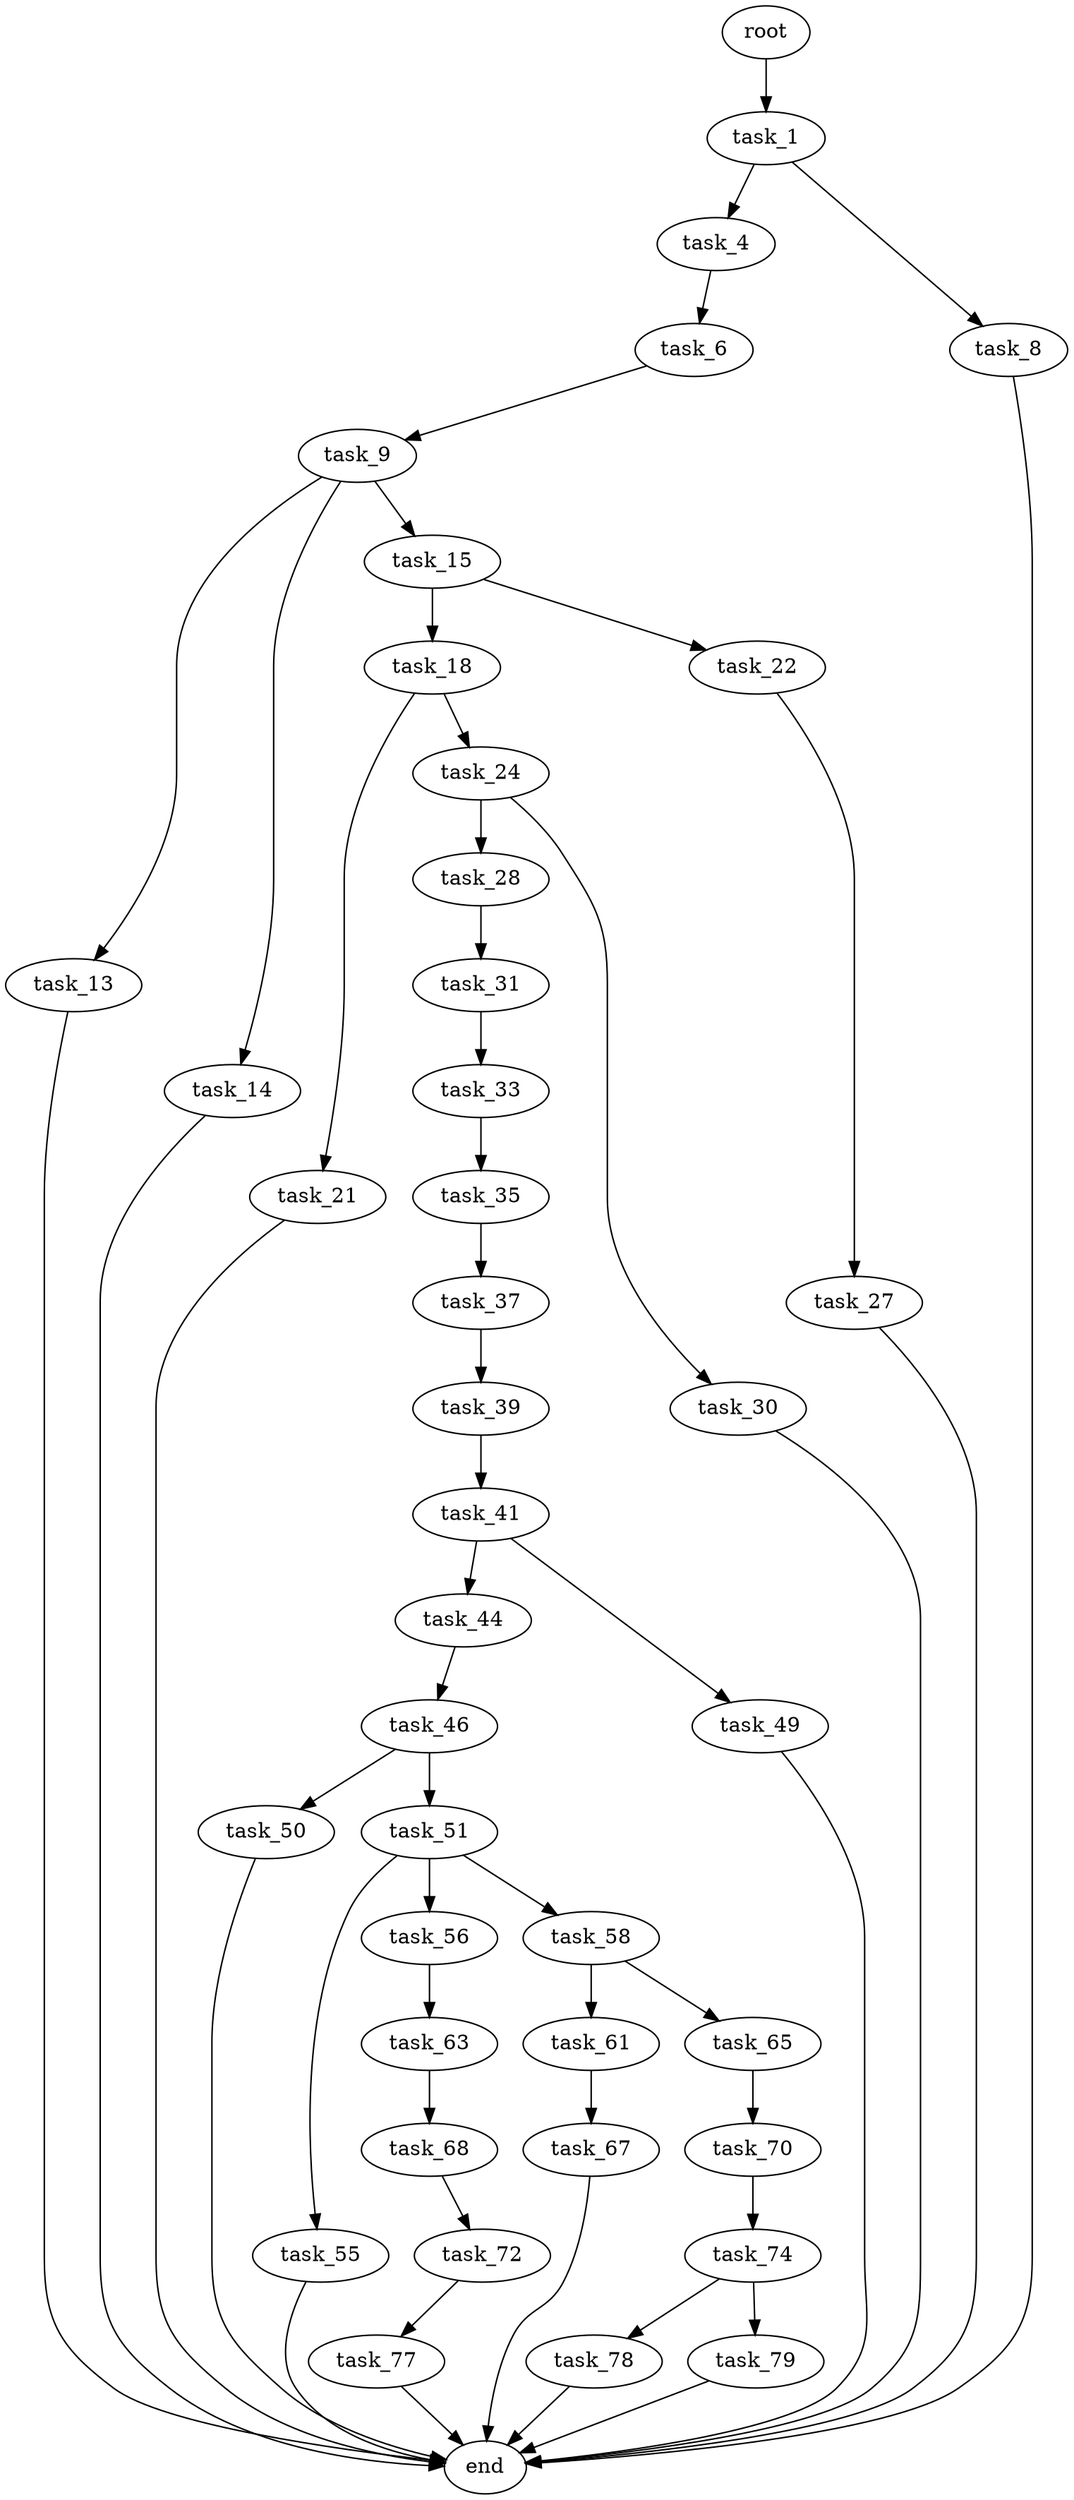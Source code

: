 digraph G {
  root [size="0.000000"];
  task_1 [size="13131555205.000000"];
  task_4 [size="1325821945490.000000"];
  task_6 [size="1073741824000.000000"];
  task_8 [size="1073741824000.000000"];
  task_9 [size="21106817049.000000"];
  task_13 [size="7264463699.000000"];
  task_14 [size="30184218890.000000"];
  task_15 [size="782757789696.000000"];
  task_18 [size="1073741824000.000000"];
  task_21 [size="368293445632.000000"];
  task_22 [size="4198542459.000000"];
  task_24 [size="549755813888.000000"];
  task_27 [size="2863331514.000000"];
  task_28 [size="186845913692.000000"];
  task_30 [size="12262121078.000000"];
  task_31 [size="134217728000.000000"];
  task_33 [size="249041591514.000000"];
  task_35 [size="15245731846.000000"];
  task_37 [size="95741803877.000000"];
  task_39 [size="262691380105.000000"];
  task_41 [size="326663452985.000000"];
  task_44 [size="851301278856.000000"];
  task_46 [size="231928233984.000000"];
  task_49 [size="1073741824000.000000"];
  task_50 [size="717549737.000000"];
  task_51 [size="17341527524.000000"];
  task_55 [size="11958911421.000000"];
  task_56 [size="146024559876.000000"];
  task_58 [size="3440851411.000000"];
  task_61 [size="231928233984.000000"];
  task_63 [size="11081715467.000000"];
  task_65 [size="172324233424.000000"];
  task_67 [size="8228259371.000000"];
  task_68 [size="271753309226.000000"];
  task_70 [size="478355153140.000000"];
  task_72 [size="782757789696.000000"];
  task_74 [size="123064693270.000000"];
  task_77 [size="2357776685.000000"];
  task_78 [size="340838666094.000000"];
  task_79 [size="33270205021.000000"];
  end [size="0.000000"];

  root -> task_1 [size="1.000000"];
  task_1 -> task_4 [size="301989888.000000"];
  task_1 -> task_8 [size="301989888.000000"];
  task_4 -> task_6 [size="838860800.000000"];
  task_6 -> task_9 [size="838860800.000000"];
  task_8 -> end [size="1.000000"];
  task_9 -> task_13 [size="536870912.000000"];
  task_9 -> task_14 [size="536870912.000000"];
  task_9 -> task_15 [size="536870912.000000"];
  task_13 -> end [size="1.000000"];
  task_14 -> end [size="1.000000"];
  task_15 -> task_18 [size="679477248.000000"];
  task_15 -> task_22 [size="679477248.000000"];
  task_18 -> task_21 [size="838860800.000000"];
  task_18 -> task_24 [size="838860800.000000"];
  task_21 -> end [size="1.000000"];
  task_22 -> task_27 [size="75497472.000000"];
  task_24 -> task_28 [size="536870912.000000"];
  task_24 -> task_30 [size="536870912.000000"];
  task_27 -> end [size="1.000000"];
  task_28 -> task_31 [size="411041792.000000"];
  task_30 -> end [size="1.000000"];
  task_31 -> task_33 [size="209715200.000000"];
  task_33 -> task_35 [size="209715200.000000"];
  task_35 -> task_37 [size="536870912.000000"];
  task_37 -> task_39 [size="134217728.000000"];
  task_39 -> task_41 [size="411041792.000000"];
  task_41 -> task_44 [size="679477248.000000"];
  task_41 -> task_49 [size="679477248.000000"];
  task_44 -> task_46 [size="838860800.000000"];
  task_46 -> task_50 [size="301989888.000000"];
  task_46 -> task_51 [size="301989888.000000"];
  task_49 -> end [size="1.000000"];
  task_50 -> end [size="1.000000"];
  task_51 -> task_55 [size="536870912.000000"];
  task_51 -> task_56 [size="536870912.000000"];
  task_51 -> task_58 [size="536870912.000000"];
  task_55 -> end [size="1.000000"];
  task_56 -> task_63 [size="134217728.000000"];
  task_58 -> task_61 [size="209715200.000000"];
  task_58 -> task_65 [size="209715200.000000"];
  task_61 -> task_67 [size="301989888.000000"];
  task_63 -> task_68 [size="209715200.000000"];
  task_65 -> task_70 [size="301989888.000000"];
  task_67 -> end [size="1.000000"];
  task_68 -> task_72 [size="209715200.000000"];
  task_70 -> task_74 [size="679477248.000000"];
  task_72 -> task_77 [size="679477248.000000"];
  task_74 -> task_78 [size="134217728.000000"];
  task_74 -> task_79 [size="134217728.000000"];
  task_77 -> end [size="1.000000"];
  task_78 -> end [size="1.000000"];
  task_79 -> end [size="1.000000"];
}

